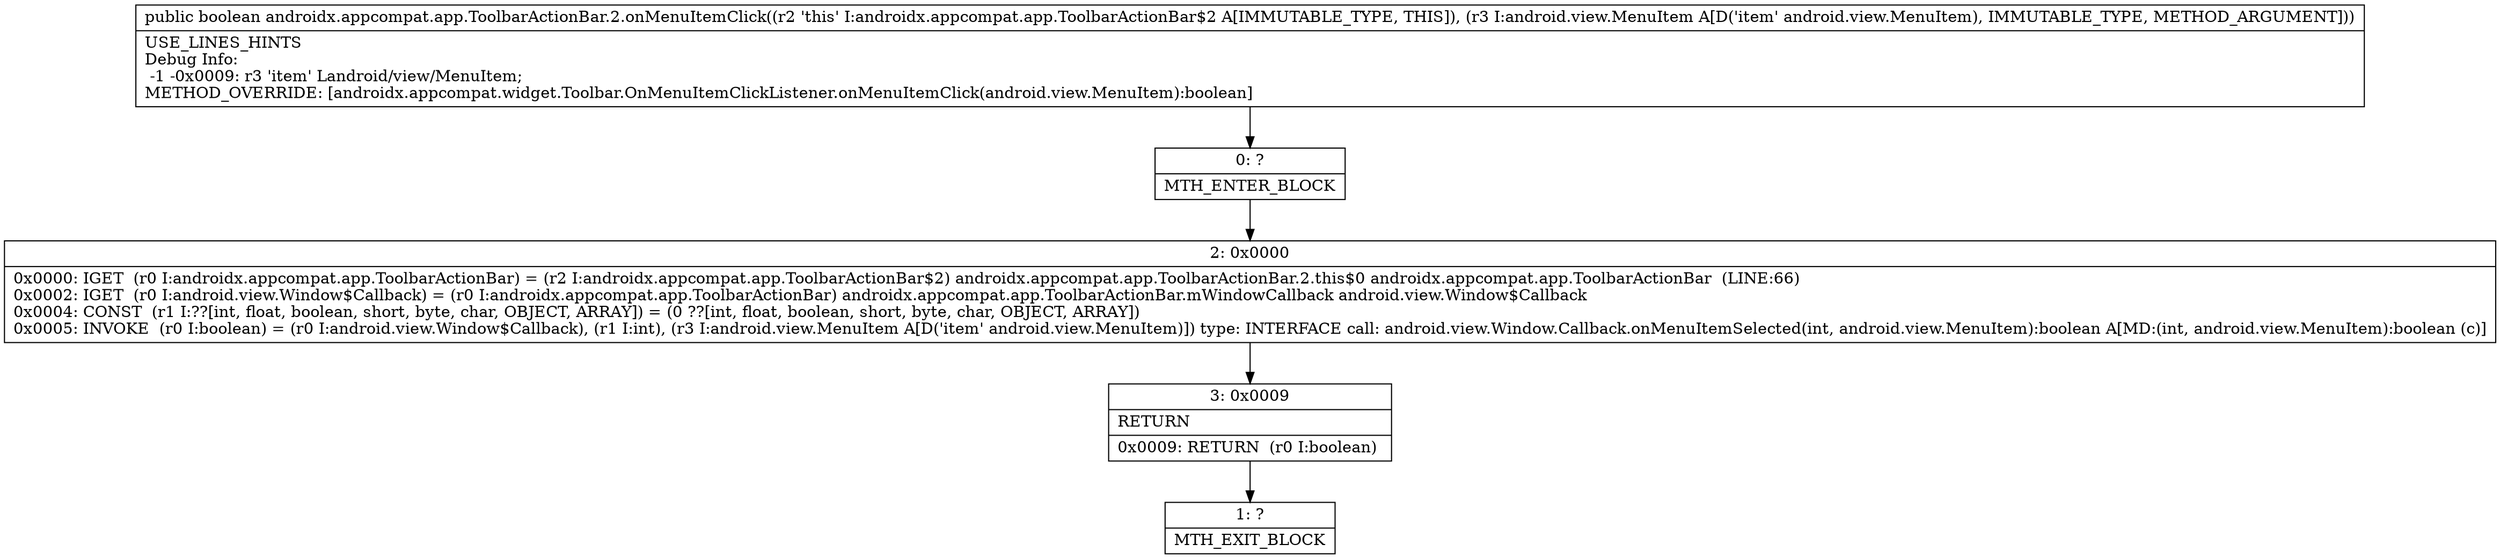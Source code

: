 digraph "CFG forandroidx.appcompat.app.ToolbarActionBar.2.onMenuItemClick(Landroid\/view\/MenuItem;)Z" {
Node_0 [shape=record,label="{0\:\ ?|MTH_ENTER_BLOCK\l}"];
Node_2 [shape=record,label="{2\:\ 0x0000|0x0000: IGET  (r0 I:androidx.appcompat.app.ToolbarActionBar) = (r2 I:androidx.appcompat.app.ToolbarActionBar$2) androidx.appcompat.app.ToolbarActionBar.2.this$0 androidx.appcompat.app.ToolbarActionBar  (LINE:66)\l0x0002: IGET  (r0 I:android.view.Window$Callback) = (r0 I:androidx.appcompat.app.ToolbarActionBar) androidx.appcompat.app.ToolbarActionBar.mWindowCallback android.view.Window$Callback \l0x0004: CONST  (r1 I:??[int, float, boolean, short, byte, char, OBJECT, ARRAY]) = (0 ??[int, float, boolean, short, byte, char, OBJECT, ARRAY]) \l0x0005: INVOKE  (r0 I:boolean) = (r0 I:android.view.Window$Callback), (r1 I:int), (r3 I:android.view.MenuItem A[D('item' android.view.MenuItem)]) type: INTERFACE call: android.view.Window.Callback.onMenuItemSelected(int, android.view.MenuItem):boolean A[MD:(int, android.view.MenuItem):boolean (c)]\l}"];
Node_3 [shape=record,label="{3\:\ 0x0009|RETURN\l|0x0009: RETURN  (r0 I:boolean) \l}"];
Node_1 [shape=record,label="{1\:\ ?|MTH_EXIT_BLOCK\l}"];
MethodNode[shape=record,label="{public boolean androidx.appcompat.app.ToolbarActionBar.2.onMenuItemClick((r2 'this' I:androidx.appcompat.app.ToolbarActionBar$2 A[IMMUTABLE_TYPE, THIS]), (r3 I:android.view.MenuItem A[D('item' android.view.MenuItem), IMMUTABLE_TYPE, METHOD_ARGUMENT]))  | USE_LINES_HINTS\lDebug Info:\l  \-1 \-0x0009: r3 'item' Landroid\/view\/MenuItem;\lMETHOD_OVERRIDE: [androidx.appcompat.widget.Toolbar.OnMenuItemClickListener.onMenuItemClick(android.view.MenuItem):boolean]\l}"];
MethodNode -> Node_0;Node_0 -> Node_2;
Node_2 -> Node_3;
Node_3 -> Node_1;
}

